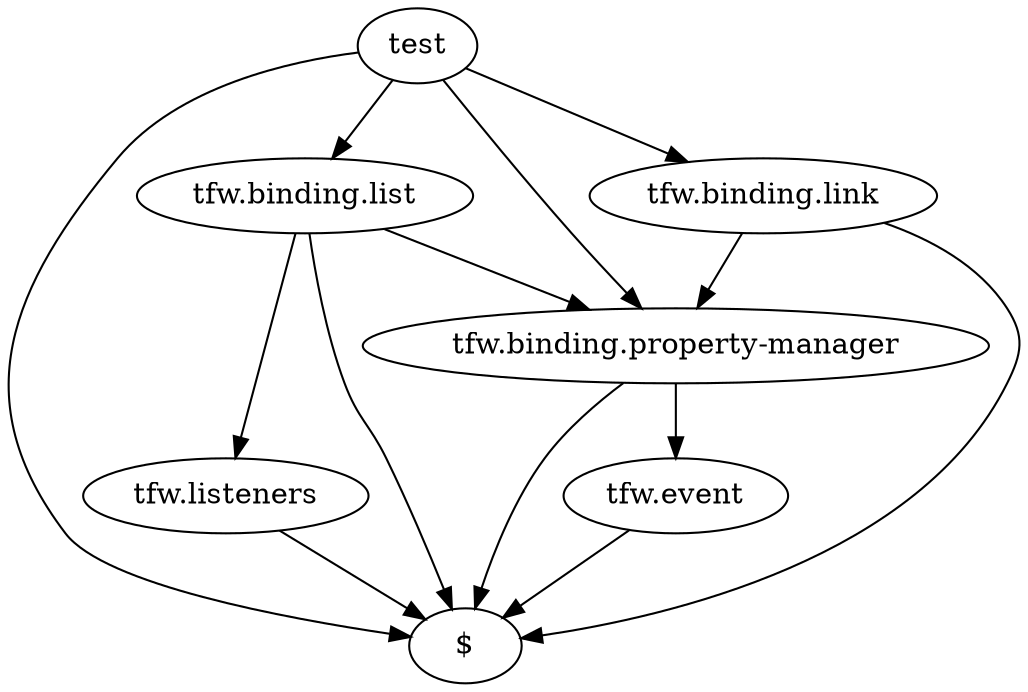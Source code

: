 digraph dependencies {
    "test" -> "$"

    "test" -> "tfw.binding.property-manager"

    "test" -> "tfw.binding.list"

    "test" -> "tfw.binding.link"
    "tfw.binding.link" -> "$"

    "tfw.binding.link" -> "tfw.binding.property-manager"
    "tfw.binding.property-manager" -> "$"

    "tfw.binding.property-manager" -> "tfw.event"
    "tfw.event" -> "$"
    "tfw.binding.list" -> "$"

    "tfw.binding.list" -> "tfw.binding.property-manager"

    "tfw.binding.list" -> "tfw.listeners"
    "tfw.listeners" -> "$"

}